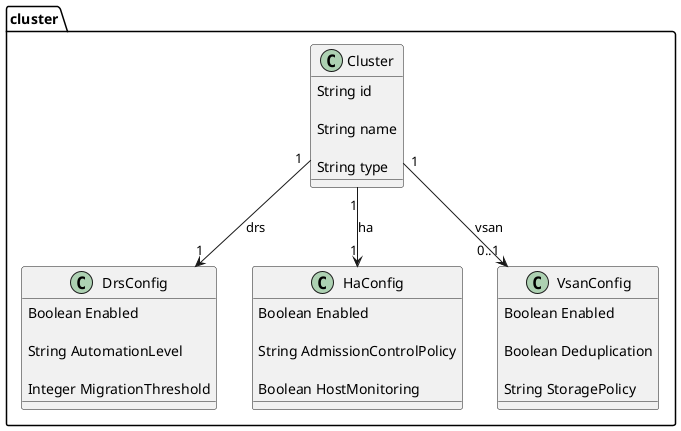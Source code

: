 @startuml cluster

' Cluster configuration components

' A Cluster is a compute group associated with a Workload Domain.
class cluster.Cluster {
  ' Unique identifier for the cluster
  String id

  ' Name of the cluster
  String name

  ' Cluster type (e.g., MANAGEMENT, COMPUTE)
  String type
}


' DRS Configuration — Distributed Resource Scheduler
class cluster.DrsConfig {
  ' Whether DRS is enabled
  Boolean Enabled
  
  ' DRS automation level (e.g., Manual, PartiallyAutomated, FullyAutomated)
  String AutomationLevel
  
  ' DRS migration threshold (1 to 5)
  Integer MigrationThreshold
}

' HA Configuration — vSphere High Availability
class cluster.HaConfig {
  ' Whether HA is enabled
  Boolean Enabled
  
  ' Admission control policy (e.g., Disabled, Enabled)
  String AdmissionControlPolicy
  
  ' Host monitoring setting (e.g., Enabled/Disabled)
  Boolean HostMonitoring
}

' VSAN Configuration — vSphere Storage Area Network
class cluster.VsanConfig {
  ' Whether vSAN is enabled
  Boolean Enabled
  
  ' Deduplication and compression enabled
  Boolean Deduplication
  
  ' vSAN storage policy
  String StoragePolicy
}

' vSphere cluster configuration links
cluster.Cluster "1" --> "1" cluster.DrsConfig : drs
cluster.Cluster "1" --> "1" cluster.HaConfig : ha
cluster.Cluster "1" --> "0..1" cluster.VsanConfig : vsan

@enduml
